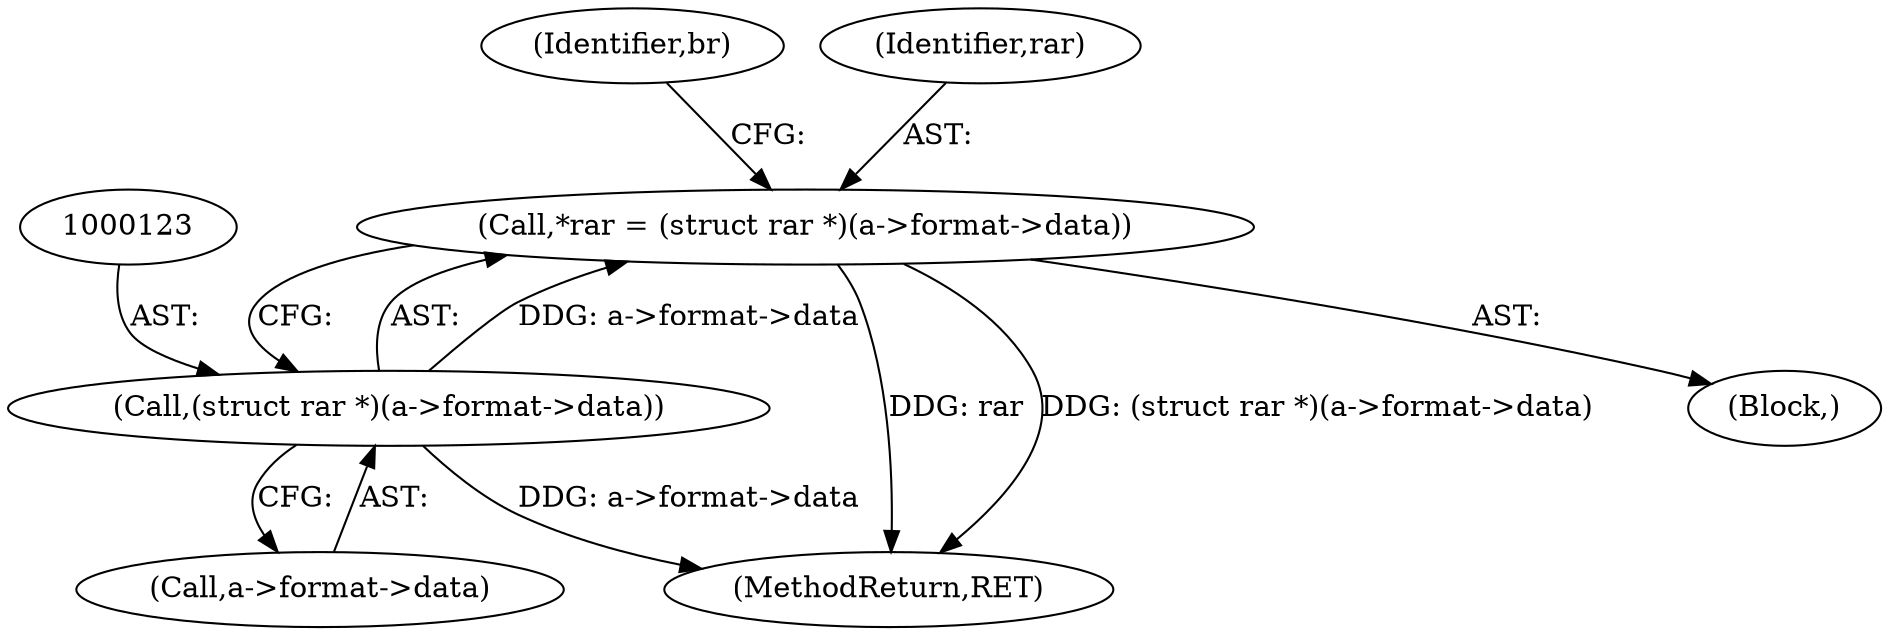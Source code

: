 digraph "0_libarchive_021efa522ad729ff0f5806c4ce53e4a6cc1daa31@pointer" {
"1000120" [label="(Call,*rar = (struct rar *)(a->format->data))"];
"1000122" [label="(Call,(struct rar *)(a->format->data))"];
"1001033" [label="(MethodReturn,RET)"];
"1000131" [label="(Identifier,br)"];
"1000122" [label="(Call,(struct rar *)(a->format->data))"];
"1000108" [label="(Block,)"];
"1000120" [label="(Call,*rar = (struct rar *)(a->format->data))"];
"1000124" [label="(Call,a->format->data)"];
"1000121" [label="(Identifier,rar)"];
"1000120" -> "1000108"  [label="AST: "];
"1000120" -> "1000122"  [label="CFG: "];
"1000121" -> "1000120"  [label="AST: "];
"1000122" -> "1000120"  [label="AST: "];
"1000131" -> "1000120"  [label="CFG: "];
"1000120" -> "1001033"  [label="DDG: rar"];
"1000120" -> "1001033"  [label="DDG: (struct rar *)(a->format->data)"];
"1000122" -> "1000120"  [label="DDG: a->format->data"];
"1000122" -> "1000124"  [label="CFG: "];
"1000123" -> "1000122"  [label="AST: "];
"1000124" -> "1000122"  [label="AST: "];
"1000122" -> "1001033"  [label="DDG: a->format->data"];
}
